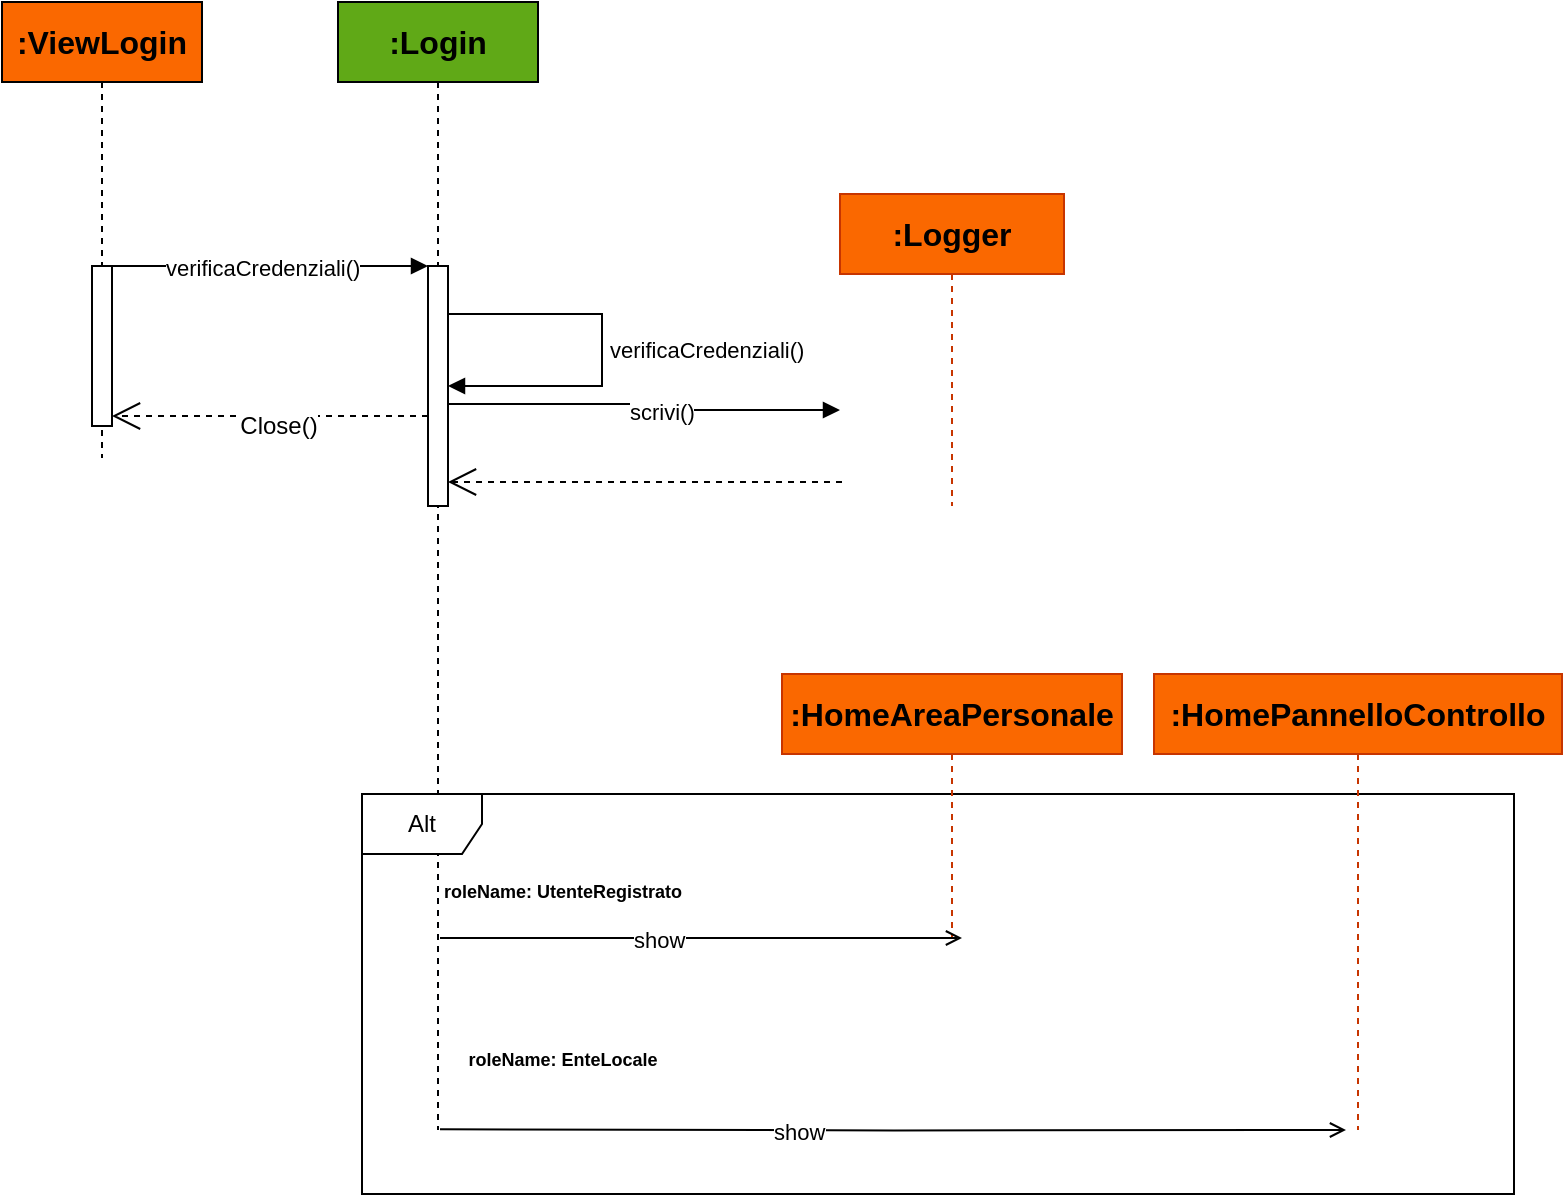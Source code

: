 <mxfile version="27.0.9">
  <diagram name="Pagina-1" id="0V4gxsG0Uc7V6atv6pii">
    <mxGraphModel dx="1042" dy="722" grid="1" gridSize="12" guides="1" tooltips="1" connect="1" arrows="1" fold="1" page="1" pageScale="1" pageWidth="827" pageHeight="1169" math="0" shadow="0">
      <root>
        <mxCell id="0" />
        <mxCell id="1" parent="0" />
        <mxCell id="u3fZA9bNuohXF1SgQUcr-5" value=":ViewLogin" style="shape=umlLifeline;perimeter=lifelinePerimeter;whiteSpace=wrap;html=1;container=1;dropTarget=0;collapsible=0;recursiveResize=0;outlineConnect=0;portConstraint=eastwest;newEdgeStyle={&quot;curved&quot;:0,&quot;rounded&quot;:0};fillColor=#fa6800;fontColor=#000000;strokeColor=light-dark(#000000,#E96B12);fontSize=16;fontStyle=1;labelBorderColor=none;perimeterSpacing=0;gradientColor=none;fillStyle=solid;shadow=0;rounded=0;glass=0;strokeWidth=1;" parent="1" vertex="1">
          <mxGeometry x="24" y="360" width="100" height="228" as="geometry" />
        </mxCell>
        <mxCell id="u3fZA9bNuohXF1SgQUcr-4" value="" style="html=1;points=[[0,0,0,0,5],[0,1,0,0,-5],[1,0,0,0,5],[1,1,0,0,-5]];perimeter=orthogonalPerimeter;outlineConnect=0;targetShapes=umlLifeline;portConstraint=eastwest;newEdgeStyle={&quot;curved&quot;:0,&quot;rounded&quot;:0};fillColor=default;strokeColor=light-dark(#000000,#E96B12);" parent="u3fZA9bNuohXF1SgQUcr-5" vertex="1">
          <mxGeometry x="45" y="132" width="10" height="80" as="geometry" />
        </mxCell>
        <mxCell id="u3fZA9bNuohXF1SgQUcr-7" value=":Login" style="shape=umlLifeline;whiteSpace=wrap;html=1;container=1;dropTarget=0;collapsible=0;recursiveResize=0;outlineConnect=0;portConstraint=eastwest;newEdgeStyle={&quot;curved&quot;:0,&quot;rounded&quot;:0};fillColor=light-dark(#60A917,#00CC00);fontColor=#000000;strokeColor=light-dark(#000105,#00CC00);points=[[0,0,0,0,5],[0,1,0,0,-5],[1,0,0,0,5],[1,1,0,0,-5]];perimeter=rectanglePerimeter;targetShapes=umlLifeline;participant=label;fontStyle=1;fontSize=16;" parent="1" vertex="1">
          <mxGeometry x="192" y="360" width="100" height="564" as="geometry" />
        </mxCell>
        <mxCell id="r0Xz2cJp1GwxHfEGbQWo-5" value="" style="html=1;points=[[0,0,0,0,5],[0,1,0,0,-5],[1,0,0,0,5],[1,1,0,0,-5]];perimeter=orthogonalPerimeter;outlineConnect=0;targetShapes=umlLifeline;portConstraint=eastwest;newEdgeStyle={&quot;curved&quot;:0,&quot;rounded&quot;:0};" vertex="1" parent="u3fZA9bNuohXF1SgQUcr-7">
          <mxGeometry x="45" y="132" width="10" height="120" as="geometry" />
        </mxCell>
        <mxCell id="r0Xz2cJp1GwxHfEGbQWo-6" value="verificaCredenziali()" style="html=1;align=left;spacingLeft=2;endArrow=block;rounded=0;edgeStyle=orthogonalEdgeStyle;curved=0;rounded=0;" edge="1" target="r0Xz2cJp1GwxHfEGbQWo-5" parent="u3fZA9bNuohXF1SgQUcr-7" source="r0Xz2cJp1GwxHfEGbQWo-5">
          <mxGeometry relative="1" as="geometry">
            <mxPoint x="60" y="156" as="sourcePoint" />
            <Array as="points">
              <mxPoint x="132" y="156" />
              <mxPoint x="132" y="192" />
            </Array>
          </mxGeometry>
        </mxCell>
        <mxCell id="u3fZA9bNuohXF1SgQUcr-9" value=":Logger" style="shape=umlLifeline;whiteSpace=wrap;html=1;container=1;dropTarget=0;collapsible=0;recursiveResize=0;outlineConnect=0;portConstraint=eastwest;newEdgeStyle={&quot;curved&quot;:0,&quot;rounded&quot;:0};fillColor=light-dark(#FA6800,#3399FF);fontColor=#000000;strokeColor=light-dark(#C73500,#3399FF);points=[[0,0,0,0,5],[0,1,0,0,-5],[1,0,0,0,5],[1,1,0,0,-5]];perimeter=rectanglePerimeter;targetShapes=umlLifeline;participant=label;fontStyle=1;fontSize=16;" parent="1" vertex="1">
          <mxGeometry x="443" y="456" width="112" height="156" as="geometry" />
        </mxCell>
        <mxCell id="u3fZA9bNuohXF1SgQUcr-11" value="verificaCredenziali()" style="endArrow=block;endFill=1;html=1;edgeStyle=orthogonalEdgeStyle;align=left;verticalAlign=top;rounded=0;" parent="1" source="u3fZA9bNuohXF1SgQUcr-4" edge="1">
          <mxGeometry x="-0.681" y="12" relative="1" as="geometry">
            <mxPoint x="60" y="492" as="sourcePoint" />
            <mxPoint x="237" y="492" as="targetPoint" />
            <Array as="points">
              <mxPoint x="144" y="492" />
              <mxPoint x="144" y="492" />
            </Array>
            <mxPoint as="offset" />
          </mxGeometry>
        </mxCell>
        <mxCell id="u3fZA9bNuohXF1SgQUcr-13" value="" style="endArrow=open;dashed=1;endFill=0;endSize=12;html=1;rounded=0;entryX=1;entryY=1;entryDx=0;entryDy=-5;entryPerimeter=0;" parent="1" target="u3fZA9bNuohXF1SgQUcr-4" edge="1">
          <mxGeometry width="160" relative="1" as="geometry">
            <mxPoint x="237" y="567" as="sourcePoint" />
            <mxPoint x="132" y="576" as="targetPoint" />
          </mxGeometry>
        </mxCell>
        <mxCell id="u3fZA9bNuohXF1SgQUcr-14" value="Close()" style="edgeLabel;html=1;align=center;verticalAlign=middle;resizable=0;points=[];rotation=0;fontSize=12;" parent="u3fZA9bNuohXF1SgQUcr-13" vertex="1" connectable="0">
          <mxGeometry x="0.542" y="2" relative="1" as="geometry">
            <mxPoint x="47" y="3" as="offset" />
          </mxGeometry>
        </mxCell>
        <mxCell id="u3fZA9bNuohXF1SgQUcr-25" value="scrivi()" style="endArrow=block;endFill=1;html=1;edgeStyle=orthogonalEdgeStyle;align=left;verticalAlign=top;rounded=0;" parent="1" target="u3fZA9bNuohXF1SgQUcr-9" edge="1">
          <mxGeometry x="-0.11" y="9" relative="1" as="geometry">
            <mxPoint x="247" y="561" as="sourcePoint" />
            <mxPoint x="444.0" y="552" as="targetPoint" />
            <Array as="points">
              <mxPoint x="346" y="561" />
              <mxPoint x="346" y="564" />
            </Array>
            <mxPoint as="offset" />
          </mxGeometry>
        </mxCell>
        <mxCell id="u3fZA9bNuohXF1SgQUcr-27" value="" style="endArrow=open;dashed=1;endFill=0;endSize=12;html=1;rounded=0;" parent="1" edge="1">
          <mxGeometry width="160" relative="1" as="geometry">
            <mxPoint x="444" y="600" as="sourcePoint" />
            <mxPoint x="247" y="600" as="targetPoint" />
          </mxGeometry>
        </mxCell>
        <mxCell id="u3fZA9bNuohXF1SgQUcr-29" value="Alt" style="shape=umlFrame;whiteSpace=wrap;html=1;pointerEvents=0;" parent="1" vertex="1">
          <mxGeometry x="204" y="756" width="576" height="200" as="geometry" />
        </mxCell>
        <mxCell id="u3fZA9bNuohXF1SgQUcr-30" value=":HomeAreaPersonale" style="shape=umlLifeline;whiteSpace=wrap;html=1;container=1;dropTarget=0;collapsible=0;recursiveResize=0;outlineConnect=0;portConstraint=eastwest;newEdgeStyle={&quot;curved&quot;:0,&quot;rounded&quot;:0};fillColor=#fa6800;fontColor=#000000;strokeColor=#C73500;points=[[0,0,0,0,5],[0,1,0,0,-5],[1,0,0,0,5],[1,1,0,0,-5]];perimeter=rectanglePerimeter;targetShapes=umlLifeline;participant=label;fontStyle=1;fontSize=16;" parent="1" vertex="1">
          <mxGeometry x="414" y="696" width="170" height="132" as="geometry" />
        </mxCell>
        <mxCell id="u3fZA9bNuohXF1SgQUcr-31" value=":HomePannelloControllo" style="shape=umlLifeline;whiteSpace=wrap;html=1;container=1;dropTarget=0;collapsible=0;recursiveResize=0;outlineConnect=0;portConstraint=eastwest;newEdgeStyle={&quot;curved&quot;:0,&quot;rounded&quot;:0};fillColor=#fa6800;fontColor=#000000;strokeColor=#C73500;points=[[0,0,0,0,5],[0,1,0,0,-5],[1,0,0,0,5],[1,1,0,0,-5]];perimeter=rectanglePerimeter;targetShapes=umlLifeline;participant=label;fontStyle=1;fontSize=16;" parent="1" vertex="1">
          <mxGeometry x="600" y="696" width="204" height="228" as="geometry" />
        </mxCell>
        <mxCell id="u3fZA9bNuohXF1SgQUcr-33" value="roleName: UtenteRegistrato" style="text;align=center;fontStyle=1;verticalAlign=middle;spacingLeft=3;spacingRight=3;strokeColor=none;rotatable=0;points=[[0,0.5],[1,0.5]];portConstraint=eastwest;html=1;fontSize=9;" parent="1" vertex="1">
          <mxGeometry x="264" y="792" width="80" height="26" as="geometry" />
        </mxCell>
        <mxCell id="u3fZA9bNuohXF1SgQUcr-34" value="roleName: EnteLocale" style="text;align=center;fontStyle=1;verticalAlign=middle;spacingLeft=3;spacingRight=3;strokeColor=none;rotatable=0;points=[[0,0.5],[1,0.5]];portConstraint=eastwest;html=1;fontSize=9;" parent="1" vertex="1">
          <mxGeometry x="264" y="876" width="80" height="26" as="geometry" />
        </mxCell>
        <mxCell id="u3fZA9bNuohXF1SgQUcr-35" value="show" style="endArrow=open;endFill=0;html=1;edgeStyle=orthogonalEdgeStyle;align=left;verticalAlign=top;rounded=0;" parent="1" edge="1">
          <mxGeometry x="-0.273" y="12" relative="1" as="geometry">
            <mxPoint x="243" y="828" as="sourcePoint" />
            <mxPoint x="504" y="828" as="targetPoint" />
            <mxPoint as="offset" />
          </mxGeometry>
        </mxCell>
        <mxCell id="u3fZA9bNuohXF1SgQUcr-38" value="show" style="endArrow=open;endFill=0;html=1;edgeStyle=orthogonalEdgeStyle;align=left;verticalAlign=top;rounded=0;" parent="1" edge="1">
          <mxGeometry x="-0.273" y="12" relative="1" as="geometry">
            <mxPoint x="243" y="923.67" as="sourcePoint" />
            <mxPoint x="696" y="924" as="targetPoint" />
            <mxPoint as="offset" />
          </mxGeometry>
        </mxCell>
      </root>
    </mxGraphModel>
  </diagram>
</mxfile>
